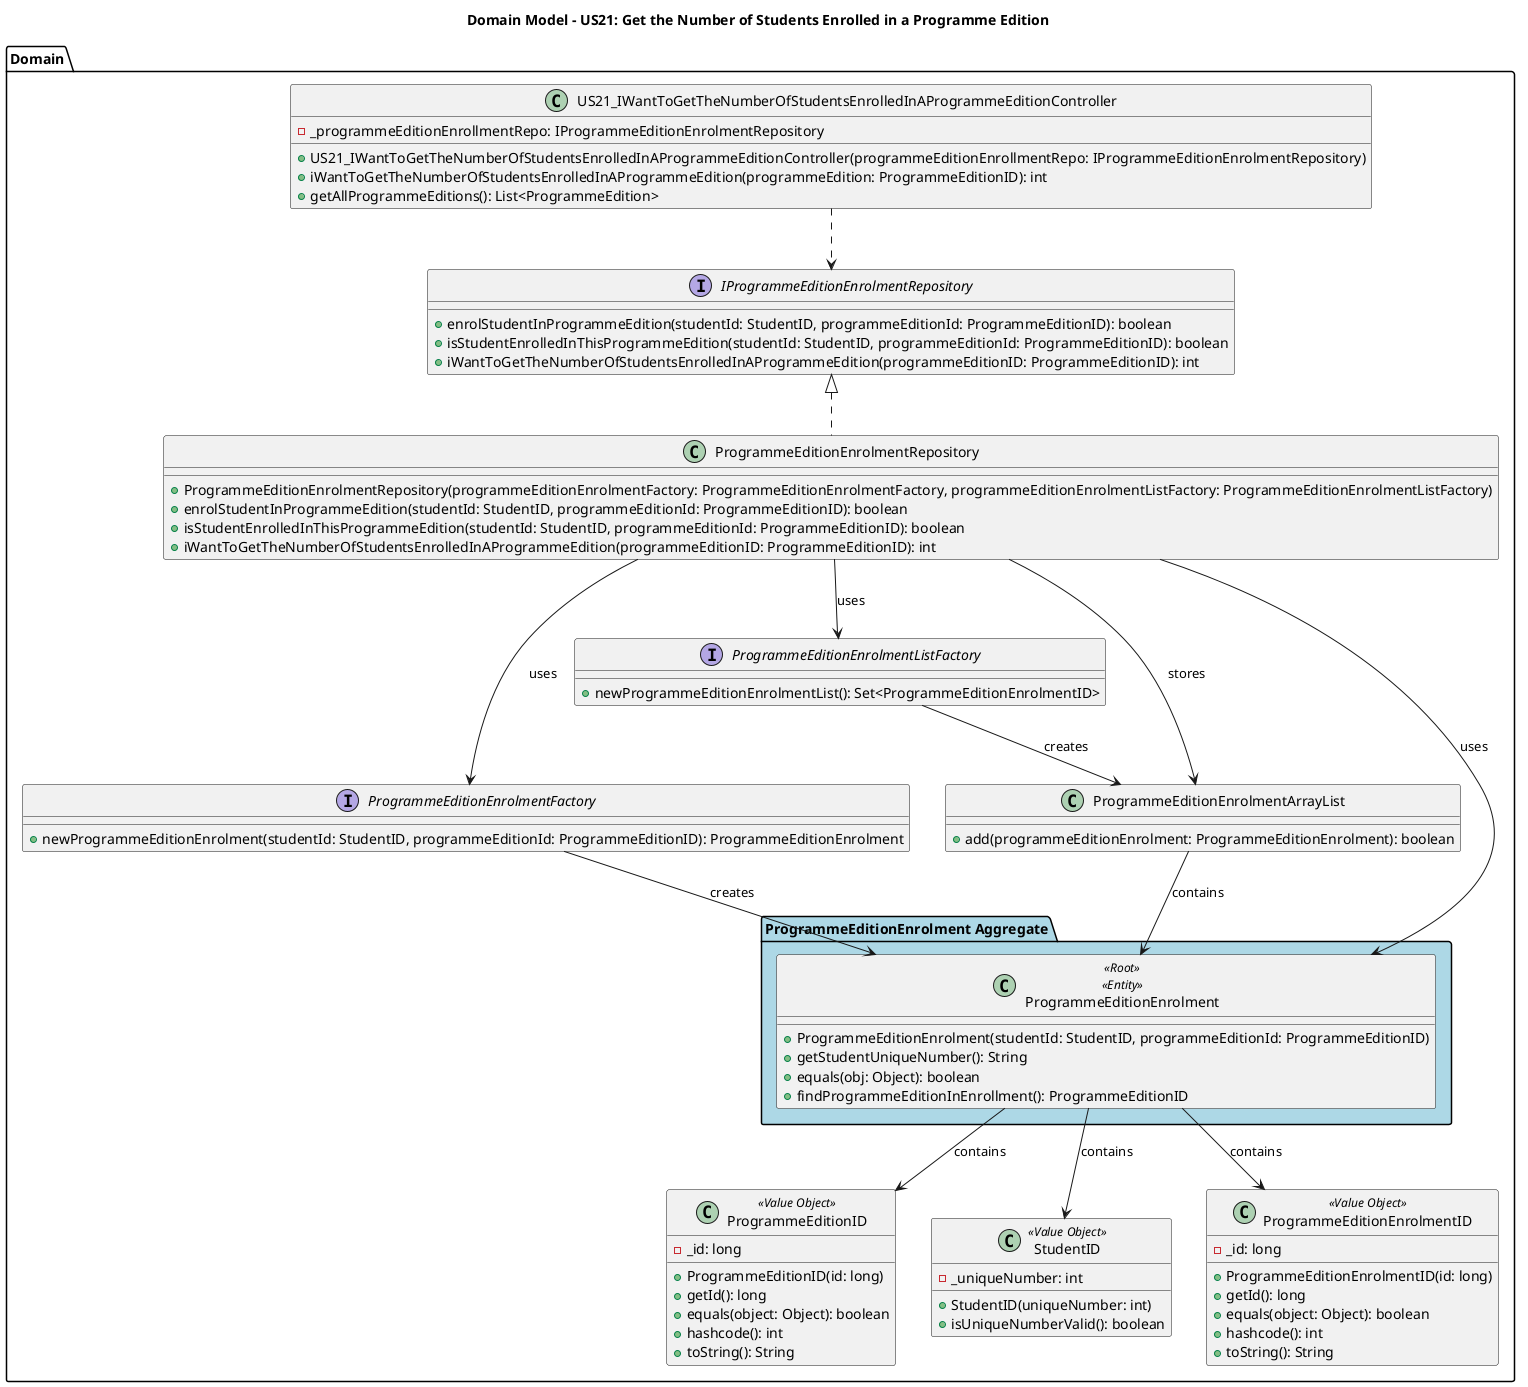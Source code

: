 @startuml DomainModel_US21_Full_Cleaned

title Domain Model - US21: Get the Number of Students Enrolled in a Programme Edition

package "Domain" {

  ' === CONTROLLER ===
  class US21_IWantToGetTheNumberOfStudentsEnrolledInAProgrammeEditionController {
      - _programmeEditionEnrollmentRepo: IProgrammeEditionEnrolmentRepository
      + US21_IWantToGetTheNumberOfStudentsEnrolledInAProgrammeEditionController(programmeEditionEnrollmentRepo: IProgrammeEditionEnrolmentRepository)
      + iWantToGetTheNumberOfStudentsEnrolledInAProgrammeEdition(programmeEdition: ProgrammeEditionID): int
      + getAllProgrammeEditions(): List<ProgrammeEdition>
  }

  ' === VALUE OBJECTS ===
  class ProgrammeEditionID <<Value Object>> {
      - _id: long
      + ProgrammeEditionID(id: long)
      + getId(): long
      + equals(object: Object): boolean
      + hashcode(): int
      + toString(): String
  }

  class StudentID <<Value Object>> {
      - _uniqueNumber: int
      + StudentID(uniqueNumber: int)
      + isUniqueNumberValid(): boolean
  }

  class ProgrammeEditionEnrolmentID <<Value Object>> {
      - _id: long
      + ProgrammeEditionEnrolmentID(id: long)
      + getId(): long
      + equals(object: Object): boolean
      + hashcode(): int
      + toString(): String
  }

  ' === AGGREGATE ===
  package "ProgrammeEditionEnrolment Aggregate" #LightBlue {
    class ProgrammeEditionEnrolment <<Root>> <<Entity>> {
        + ProgrammeEditionEnrolment(studentId: StudentID, programmeEditionId: ProgrammeEditionID)
        + getStudentUniqueNumber(): String
        + equals(obj: Object): boolean
        + findProgrammeEditionInEnrollment(): ProgrammeEditionID
    }
  }

  ' === REPOSITORIES ===
  interface IProgrammeEditionEnrolmentRepository {
      + enrolStudentInProgrammeEdition(studentId: StudentID, programmeEditionId: ProgrammeEditionID): boolean
      + isStudentEnrolledInThisProgrammeEdition(studentId: StudentID, programmeEditionId: ProgrammeEditionID): boolean
      + iWantToGetTheNumberOfStudentsEnrolledInAProgrammeEdition(programmeEditionID: ProgrammeEditionID): int
  }

  class ProgrammeEditionEnrolmentRepository {
      + ProgrammeEditionEnrolmentRepository(programmeEditionEnrolmentFactory: ProgrammeEditionEnrolmentFactory, programmeEditionEnrolmentListFactory: ProgrammeEditionEnrolmentListFactory)
      + enrolStudentInProgrammeEdition(studentId: StudentID, programmeEditionId: ProgrammeEditionID): boolean
      + isStudentEnrolledInThisProgrammeEdition(studentId: StudentID, programmeEditionId: ProgrammeEditionID): boolean
      + iWantToGetTheNumberOfStudentsEnrolledInAProgrammeEdition(programmeEditionID: ProgrammeEditionID): int
  }

  IProgrammeEditionEnrolmentRepository <|.. ProgrammeEditionEnrolmentRepository

  ' === FACTORIES ===
  interface ProgrammeEditionEnrolmentFactory {
      + newProgrammeEditionEnrolment(studentId: StudentID, programmeEditionId: ProgrammeEditionID): ProgrammeEditionEnrolment
  }

  interface ProgrammeEditionEnrolmentListFactory {
      + newProgrammeEditionEnrolmentList(): Set<ProgrammeEditionEnrolmentID>
  }

  ' === COLLECTION SUPPORT ===
  class ProgrammeEditionEnrolmentArrayList {
      + add(programmeEditionEnrolment: ProgrammeEditionEnrolment): boolean
  }

  ' === RELATIONSHIPS ===
  ProgrammeEditionEnrolment --> ProgrammeEditionID: contains
  ProgrammeEditionEnrolment --> StudentID: contains
  ProgrammeEditionEnrolment --> ProgrammeEditionEnrolmentID: contains

  ProgrammeEditionEnrolmentRepository --> ProgrammeEditionEnrolment: uses
  ProgrammeEditionEnrolmentRepository --> ProgrammeEditionEnrolmentArrayList: stores
  ProgrammeEditionEnrolmentArrayList --> ProgrammeEditionEnrolment: contains

  US21_IWantToGetTheNumberOfStudentsEnrolledInAProgrammeEditionController ..> IProgrammeEditionEnrolmentRepository

  ProgrammeEditionEnrolmentRepository --> ProgrammeEditionEnrolmentFactory : uses
  ProgrammeEditionEnrolmentRepository --> ProgrammeEditionEnrolmentListFactory : uses

  ProgrammeEditionEnrolmentFactory --> ProgrammeEditionEnrolment : creates
  ProgrammeEditionEnrolmentListFactory --> ProgrammeEditionEnrolmentArrayList : creates
}

@enduml
